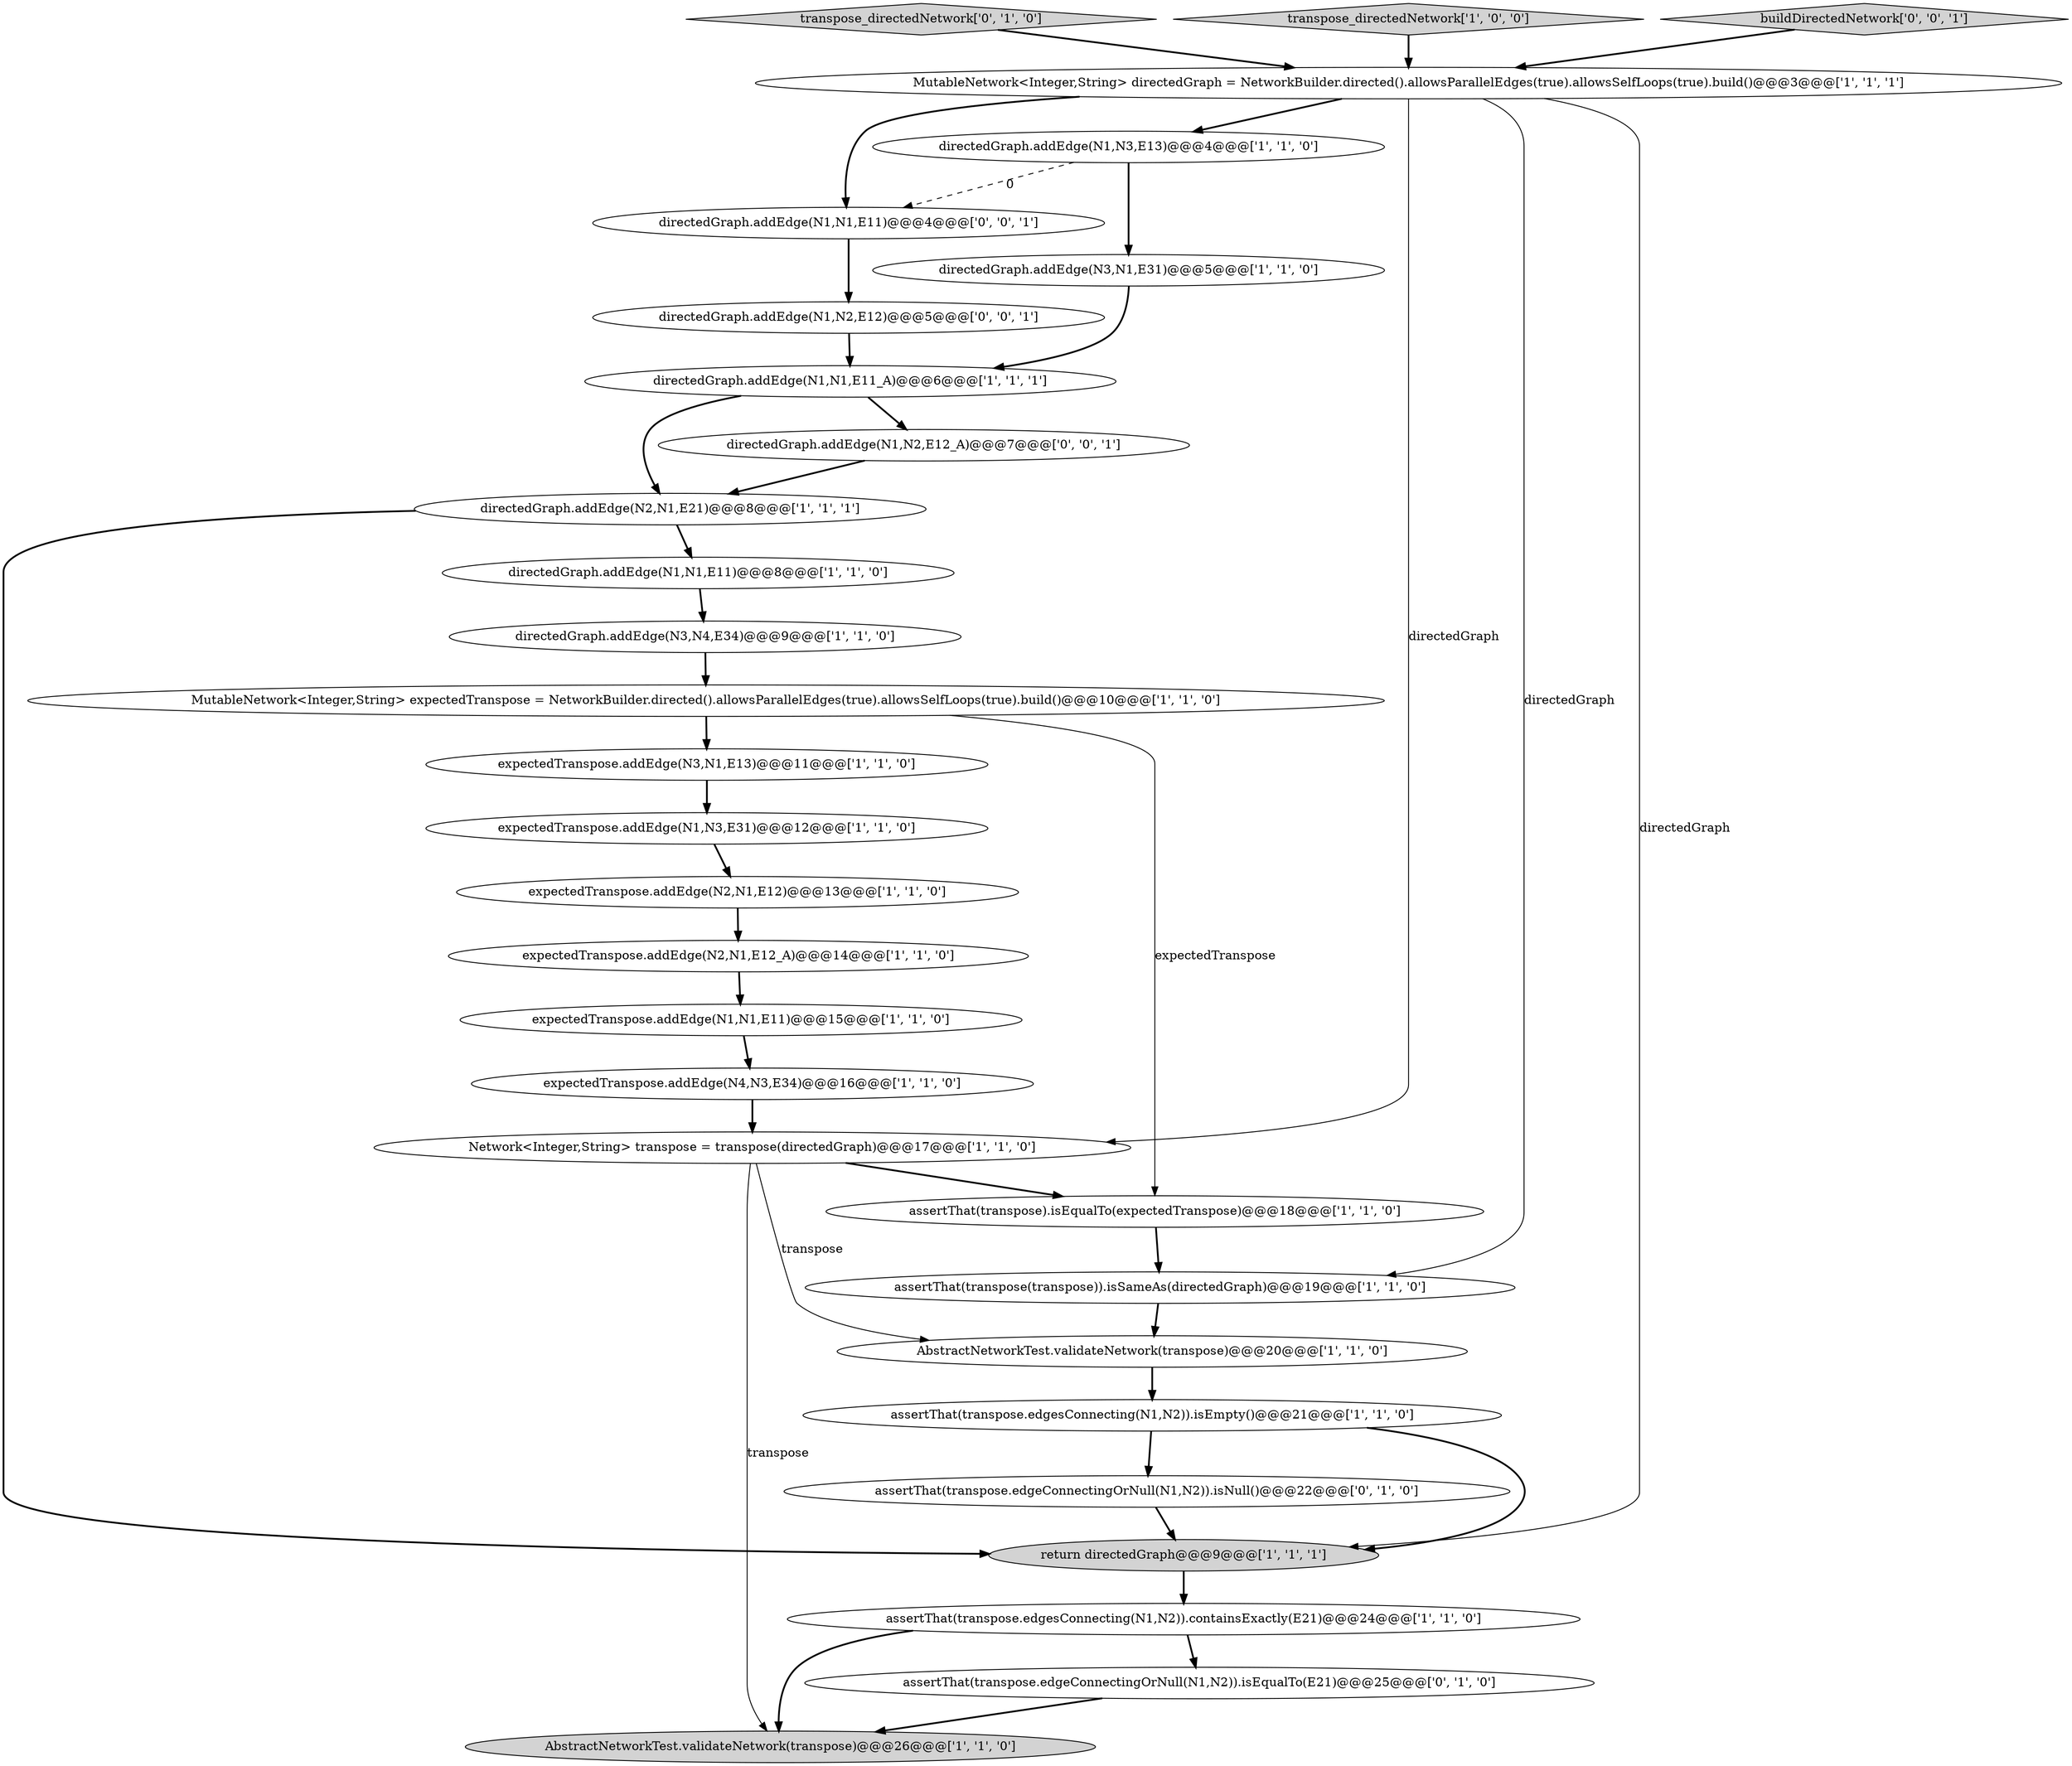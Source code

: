digraph {
25 [style = filled, label = "transpose_directedNetwork['0', '1', '0']", fillcolor = lightgray, shape = diamond image = "AAA0AAABBB2BBB"];
15 [style = filled, label = "directedGraph.addEdge(N1,N1,E11_A)@@@6@@@['1', '1', '1']", fillcolor = white, shape = ellipse image = "AAA0AAABBB1BBB"];
2 [style = filled, label = "directedGraph.addEdge(N3,N1,E31)@@@5@@@['1', '1', '0']", fillcolor = white, shape = ellipse image = "AAA0AAABBB1BBB"];
10 [style = filled, label = "transpose_directedNetwork['1', '0', '0']", fillcolor = lightgray, shape = diamond image = "AAA0AAABBB1BBB"];
16 [style = filled, label = "AbstractNetworkTest.validateNetwork(transpose)@@@26@@@['1', '1', '0']", fillcolor = lightgray, shape = ellipse image = "AAA0AAABBB1BBB"];
20 [style = filled, label = "assertThat(transpose.edgesConnecting(N1,N2)).isEmpty()@@@21@@@['1', '1', '0']", fillcolor = white, shape = ellipse image = "AAA0AAABBB1BBB"];
23 [style = filled, label = "assertThat(transpose.edgeConnectingOrNull(N1,N2)).isNull()@@@22@@@['0', '1', '0']", fillcolor = white, shape = ellipse image = "AAA1AAABBB2BBB"];
3 [style = filled, label = "return directedGraph@@@9@@@['1', '1', '1']", fillcolor = lightgray, shape = ellipse image = "AAA0AAABBB1BBB"];
4 [style = filled, label = "expectedTranspose.addEdge(N1,N1,E11)@@@15@@@['1', '1', '0']", fillcolor = white, shape = ellipse image = "AAA0AAABBB1BBB"];
21 [style = filled, label = "expectedTranspose.addEdge(N1,N3,E31)@@@12@@@['1', '1', '0']", fillcolor = white, shape = ellipse image = "AAA0AAABBB1BBB"];
12 [style = filled, label = "expectedTranspose.addEdge(N2,N1,E12)@@@13@@@['1', '1', '0']", fillcolor = white, shape = ellipse image = "AAA0AAABBB1BBB"];
17 [style = filled, label = "assertThat(transpose).isEqualTo(expectedTranspose)@@@18@@@['1', '1', '0']", fillcolor = white, shape = ellipse image = "AAA0AAABBB1BBB"];
7 [style = filled, label = "assertThat(transpose(transpose)).isSameAs(directedGraph)@@@19@@@['1', '1', '0']", fillcolor = white, shape = ellipse image = "AAA0AAABBB1BBB"];
24 [style = filled, label = "assertThat(transpose.edgeConnectingOrNull(N1,N2)).isEqualTo(E21)@@@25@@@['0', '1', '0']", fillcolor = white, shape = ellipse image = "AAA1AAABBB2BBB"];
27 [style = filled, label = "directedGraph.addEdge(N1,N2,E12)@@@5@@@['0', '0', '1']", fillcolor = white, shape = ellipse image = "AAA0AAABBB3BBB"];
22 [style = filled, label = "directedGraph.addEdge(N1,N1,E11)@@@8@@@['1', '1', '0']", fillcolor = white, shape = ellipse image = "AAA0AAABBB1BBB"];
8 [style = filled, label = "expectedTranspose.addEdge(N2,N1,E12_A)@@@14@@@['1', '1', '0']", fillcolor = white, shape = ellipse image = "AAA0AAABBB1BBB"];
9 [style = filled, label = "AbstractNetworkTest.validateNetwork(transpose)@@@20@@@['1', '1', '0']", fillcolor = white, shape = ellipse image = "AAA0AAABBB1BBB"];
28 [style = filled, label = "directedGraph.addEdge(N1,N1,E11)@@@4@@@['0', '0', '1']", fillcolor = white, shape = ellipse image = "AAA0AAABBB3BBB"];
0 [style = filled, label = "directedGraph.addEdge(N3,N4,E34)@@@9@@@['1', '1', '0']", fillcolor = white, shape = ellipse image = "AAA0AAABBB1BBB"];
29 [style = filled, label = "buildDirectedNetwork['0', '0', '1']", fillcolor = lightgray, shape = diamond image = "AAA0AAABBB3BBB"];
11 [style = filled, label = "Network<Integer,String> transpose = transpose(directedGraph)@@@17@@@['1', '1', '0']", fillcolor = white, shape = ellipse image = "AAA0AAABBB1BBB"];
1 [style = filled, label = "expectedTranspose.addEdge(N3,N1,E13)@@@11@@@['1', '1', '0']", fillcolor = white, shape = ellipse image = "AAA0AAABBB1BBB"];
26 [style = filled, label = "directedGraph.addEdge(N1,N2,E12_A)@@@7@@@['0', '0', '1']", fillcolor = white, shape = ellipse image = "AAA0AAABBB3BBB"];
19 [style = filled, label = "expectedTranspose.addEdge(N4,N3,E34)@@@16@@@['1', '1', '0']", fillcolor = white, shape = ellipse image = "AAA0AAABBB1BBB"];
18 [style = filled, label = "MutableNetwork<Integer,String> directedGraph = NetworkBuilder.directed().allowsParallelEdges(true).allowsSelfLoops(true).build()@@@3@@@['1', '1', '1']", fillcolor = white, shape = ellipse image = "AAA0AAABBB1BBB"];
6 [style = filled, label = "assertThat(transpose.edgesConnecting(N1,N2)).containsExactly(E21)@@@24@@@['1', '1', '0']", fillcolor = white, shape = ellipse image = "AAA0AAABBB1BBB"];
13 [style = filled, label = "directedGraph.addEdge(N2,N1,E21)@@@8@@@['1', '1', '1']", fillcolor = white, shape = ellipse image = "AAA0AAABBB1BBB"];
14 [style = filled, label = "directedGraph.addEdge(N1,N3,E13)@@@4@@@['1', '1', '0']", fillcolor = white, shape = ellipse image = "AAA0AAABBB1BBB"];
5 [style = filled, label = "MutableNetwork<Integer,String> expectedTranspose = NetworkBuilder.directed().allowsParallelEdges(true).allowsSelfLoops(true).build()@@@10@@@['1', '1', '0']", fillcolor = white, shape = ellipse image = "AAA0AAABBB1BBB"];
18->3 [style = solid, label="directedGraph"];
23->3 [style = bold, label=""];
20->23 [style = bold, label=""];
5->17 [style = solid, label="expectedTranspose"];
11->9 [style = solid, label="transpose"];
20->3 [style = bold, label=""];
26->13 [style = bold, label=""];
8->4 [style = bold, label=""];
22->0 [style = bold, label=""];
7->9 [style = bold, label=""];
9->20 [style = bold, label=""];
1->21 [style = bold, label=""];
5->1 [style = bold, label=""];
13->22 [style = bold, label=""];
6->24 [style = bold, label=""];
27->15 [style = bold, label=""];
11->17 [style = bold, label=""];
25->18 [style = bold, label=""];
18->28 [style = bold, label=""];
21->12 [style = bold, label=""];
11->16 [style = solid, label="transpose"];
10->18 [style = bold, label=""];
3->6 [style = bold, label=""];
6->16 [style = bold, label=""];
28->27 [style = bold, label=""];
4->19 [style = bold, label=""];
19->11 [style = bold, label=""];
24->16 [style = bold, label=""];
15->26 [style = bold, label=""];
18->11 [style = solid, label="directedGraph"];
15->13 [style = bold, label=""];
14->2 [style = bold, label=""];
13->3 [style = bold, label=""];
14->28 [style = dashed, label="0"];
0->5 [style = bold, label=""];
17->7 [style = bold, label=""];
18->14 [style = bold, label=""];
29->18 [style = bold, label=""];
12->8 [style = bold, label=""];
2->15 [style = bold, label=""];
18->7 [style = solid, label="directedGraph"];
}
